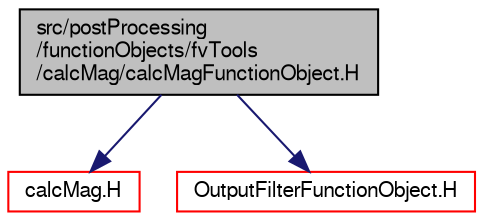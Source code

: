 digraph "src/postProcessing/functionObjects/fvTools/calcMag/calcMagFunctionObject.H"
{
  bgcolor="transparent";
  edge [fontname="FreeSans",fontsize="10",labelfontname="FreeSans",labelfontsize="10"];
  node [fontname="FreeSans",fontsize="10",shape=record];
  Node0 [label="src/postProcessing\l/functionObjects/fvTools\l/calcMag/calcMagFunctionObject.H",height=0.2,width=0.4,color="black", fillcolor="grey75", style="filled", fontcolor="black"];
  Node0 -> Node1 [color="midnightblue",fontsize="10",style="solid",fontname="FreeSans"];
  Node1 [label="calcMag.H",height=0.2,width=0.4,color="red",URL="$a13565.html"];
  Node0 -> Node71 [color="midnightblue",fontsize="10",style="solid",fontname="FreeSans"];
  Node71 [label="OutputFilterFunctionObject.H",height=0.2,width=0.4,color="red",URL="$a08975.html"];
}
